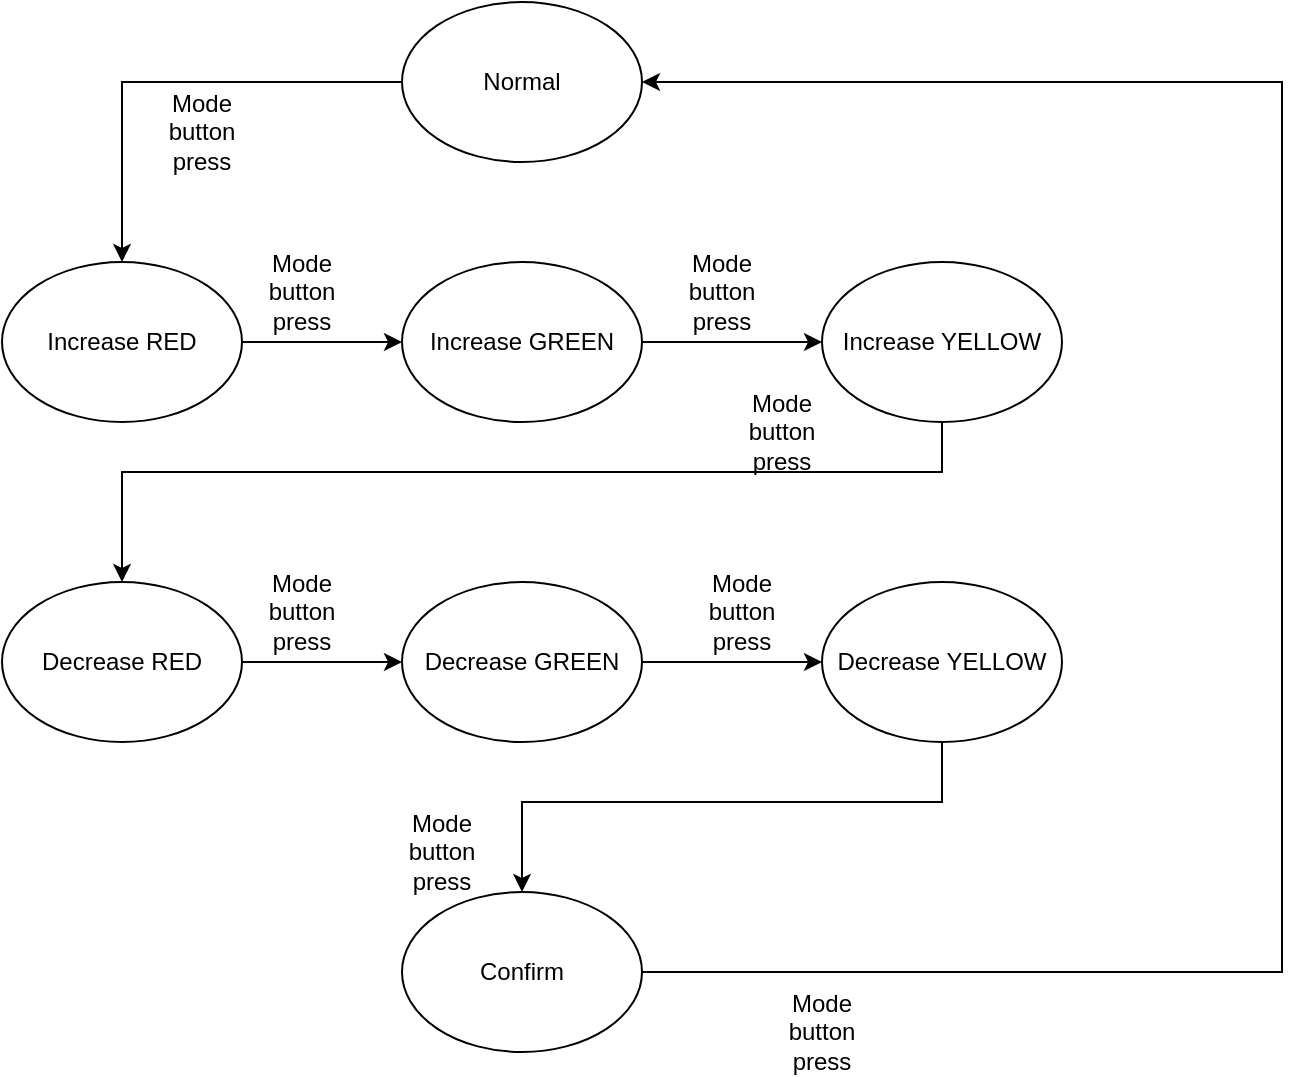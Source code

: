 <mxfile version="15.6.2" type="device"><diagram id="C5RBs43oDa-KdzZeNtuy" name="Page-1"><mxGraphModel dx="1209" dy="781" grid="1" gridSize="10" guides="1" tooltips="1" connect="1" arrows="1" fold="1" page="1" pageScale="1" pageWidth="827" pageHeight="1169" math="0" shadow="0"><root><mxCell id="WIyWlLk6GJQsqaUBKTNV-0"/><mxCell id="WIyWlLk6GJQsqaUBKTNV-1" parent="WIyWlLk6GJQsqaUBKTNV-0"/><mxCell id="euKhNkYHCzFwxLd2JpvG-7" style="edgeStyle=orthogonalEdgeStyle;rounded=0;orthogonalLoop=1;jettySize=auto;html=1;entryX=0.5;entryY=0;entryDx=0;entryDy=0;" edge="1" parent="WIyWlLk6GJQsqaUBKTNV-1" source="euKhNkYHCzFwxLd2JpvG-0" target="euKhNkYHCzFwxLd2JpvG-1"><mxGeometry relative="1" as="geometry"/></mxCell><mxCell id="euKhNkYHCzFwxLd2JpvG-0" value="Normal" style="ellipse;whiteSpace=wrap;html=1;" vertex="1" parent="WIyWlLk6GJQsqaUBKTNV-1"><mxGeometry x="340" y="60" width="120" height="80" as="geometry"/></mxCell><mxCell id="euKhNkYHCzFwxLd2JpvG-8" style="edgeStyle=orthogonalEdgeStyle;rounded=0;orthogonalLoop=1;jettySize=auto;html=1;entryX=0;entryY=0.5;entryDx=0;entryDy=0;" edge="1" parent="WIyWlLk6GJQsqaUBKTNV-1" source="euKhNkYHCzFwxLd2JpvG-1" target="euKhNkYHCzFwxLd2JpvG-2"><mxGeometry relative="1" as="geometry"/></mxCell><mxCell id="euKhNkYHCzFwxLd2JpvG-1" value="Increase RED" style="ellipse;whiteSpace=wrap;html=1;" vertex="1" parent="WIyWlLk6GJQsqaUBKTNV-1"><mxGeometry x="140" y="190" width="120" height="80" as="geometry"/></mxCell><mxCell id="euKhNkYHCzFwxLd2JpvG-9" style="edgeStyle=orthogonalEdgeStyle;rounded=0;orthogonalLoop=1;jettySize=auto;html=1;entryX=0;entryY=0.5;entryDx=0;entryDy=0;" edge="1" parent="WIyWlLk6GJQsqaUBKTNV-1" source="euKhNkYHCzFwxLd2JpvG-2" target="euKhNkYHCzFwxLd2JpvG-3"><mxGeometry relative="1" as="geometry"/></mxCell><mxCell id="euKhNkYHCzFwxLd2JpvG-2" value="Increase GREEN" style="ellipse;whiteSpace=wrap;html=1;" vertex="1" parent="WIyWlLk6GJQsqaUBKTNV-1"><mxGeometry x="340" y="190" width="120" height="80" as="geometry"/></mxCell><mxCell id="euKhNkYHCzFwxLd2JpvG-10" style="edgeStyle=orthogonalEdgeStyle;rounded=0;orthogonalLoop=1;jettySize=auto;html=1;entryX=0.5;entryY=0;entryDx=0;entryDy=0;" edge="1" parent="WIyWlLk6GJQsqaUBKTNV-1" source="euKhNkYHCzFwxLd2JpvG-3" target="euKhNkYHCzFwxLd2JpvG-4"><mxGeometry relative="1" as="geometry"><mxPoint x="280" y="320" as="targetPoint"/><Array as="points"><mxPoint x="610" y="295"/><mxPoint x="200" y="295"/></Array></mxGeometry></mxCell><mxCell id="euKhNkYHCzFwxLd2JpvG-3" value="Increase YELLOW" style="ellipse;whiteSpace=wrap;html=1;" vertex="1" parent="WIyWlLk6GJQsqaUBKTNV-1"><mxGeometry x="550" y="190" width="120" height="80" as="geometry"/></mxCell><mxCell id="euKhNkYHCzFwxLd2JpvG-11" style="edgeStyle=orthogonalEdgeStyle;rounded=0;orthogonalLoop=1;jettySize=auto;html=1;entryX=0;entryY=0.5;entryDx=0;entryDy=0;" edge="1" parent="WIyWlLk6GJQsqaUBKTNV-1" source="euKhNkYHCzFwxLd2JpvG-4" target="euKhNkYHCzFwxLd2JpvG-5"><mxGeometry relative="1" as="geometry"/></mxCell><mxCell id="euKhNkYHCzFwxLd2JpvG-4" value="Decrease RED" style="ellipse;whiteSpace=wrap;html=1;" vertex="1" parent="WIyWlLk6GJQsqaUBKTNV-1"><mxGeometry x="140" y="350" width="120" height="80" as="geometry"/></mxCell><mxCell id="euKhNkYHCzFwxLd2JpvG-12" style="edgeStyle=orthogonalEdgeStyle;rounded=0;orthogonalLoop=1;jettySize=auto;html=1;entryX=0;entryY=0.5;entryDx=0;entryDy=0;" edge="1" parent="WIyWlLk6GJQsqaUBKTNV-1" source="euKhNkYHCzFwxLd2JpvG-5" target="euKhNkYHCzFwxLd2JpvG-6"><mxGeometry relative="1" as="geometry"/></mxCell><mxCell id="euKhNkYHCzFwxLd2JpvG-5" value="Decrease GREEN" style="ellipse;whiteSpace=wrap;html=1;" vertex="1" parent="WIyWlLk6GJQsqaUBKTNV-1"><mxGeometry x="340" y="350" width="120" height="80" as="geometry"/></mxCell><mxCell id="euKhNkYHCzFwxLd2JpvG-13" style="edgeStyle=orthogonalEdgeStyle;rounded=0;orthogonalLoop=1;jettySize=auto;html=1;entryX=0.5;entryY=0;entryDx=0;entryDy=0;" edge="1" parent="WIyWlLk6GJQsqaUBKTNV-1" source="euKhNkYHCzFwxLd2JpvG-6" target="euKhNkYHCzFwxLd2JpvG-17"><mxGeometry relative="1" as="geometry"><mxPoint x="590" y="490" as="targetPoint"/><Array as="points"><mxPoint x="610" y="460"/><mxPoint x="400" y="460"/></Array></mxGeometry></mxCell><mxCell id="euKhNkYHCzFwxLd2JpvG-6" value="Decrease YELLOW" style="ellipse;whiteSpace=wrap;html=1;" vertex="1" parent="WIyWlLk6GJQsqaUBKTNV-1"><mxGeometry x="550" y="350" width="120" height="80" as="geometry"/></mxCell><mxCell id="euKhNkYHCzFwxLd2JpvG-18" style="edgeStyle=orthogonalEdgeStyle;rounded=0;orthogonalLoop=1;jettySize=auto;html=1;entryX=1;entryY=0.5;entryDx=0;entryDy=0;" edge="1" parent="WIyWlLk6GJQsqaUBKTNV-1" source="euKhNkYHCzFwxLd2JpvG-17" target="euKhNkYHCzFwxLd2JpvG-0"><mxGeometry relative="1" as="geometry"><mxPoint x="750" y="100" as="targetPoint"/><Array as="points"><mxPoint x="780" y="545"/><mxPoint x="780" y="100"/></Array></mxGeometry></mxCell><mxCell id="euKhNkYHCzFwxLd2JpvG-17" value="Confirm" style="ellipse;whiteSpace=wrap;html=1;" vertex="1" parent="WIyWlLk6GJQsqaUBKTNV-1"><mxGeometry x="340" y="505" width="120" height="80" as="geometry"/></mxCell><mxCell id="euKhNkYHCzFwxLd2JpvG-19" value="Mode button press" style="text;html=1;strokeColor=none;fillColor=none;align=center;verticalAlign=middle;whiteSpace=wrap;rounded=0;" vertex="1" parent="WIyWlLk6GJQsqaUBKTNV-1"><mxGeometry x="210" y="110" width="60" height="30" as="geometry"/></mxCell><mxCell id="euKhNkYHCzFwxLd2JpvG-20" value="Mode button press" style="text;html=1;strokeColor=none;fillColor=none;align=center;verticalAlign=middle;whiteSpace=wrap;rounded=0;" vertex="1" parent="WIyWlLk6GJQsqaUBKTNV-1"><mxGeometry x="260" y="190" width="60" height="30" as="geometry"/></mxCell><mxCell id="euKhNkYHCzFwxLd2JpvG-21" value="Mode button press" style="text;html=1;strokeColor=none;fillColor=none;align=center;verticalAlign=middle;whiteSpace=wrap;rounded=0;" vertex="1" parent="WIyWlLk6GJQsqaUBKTNV-1"><mxGeometry x="470" y="190" width="60" height="30" as="geometry"/></mxCell><mxCell id="euKhNkYHCzFwxLd2JpvG-22" value="Mode button press" style="text;html=1;strokeColor=none;fillColor=none;align=center;verticalAlign=middle;whiteSpace=wrap;rounded=0;" vertex="1" parent="WIyWlLk6GJQsqaUBKTNV-1"><mxGeometry x="500" y="260" width="60" height="30" as="geometry"/></mxCell><mxCell id="euKhNkYHCzFwxLd2JpvG-23" value="Mode button press" style="text;html=1;strokeColor=none;fillColor=none;align=center;verticalAlign=middle;whiteSpace=wrap;rounded=0;" vertex="1" parent="WIyWlLk6GJQsqaUBKTNV-1"><mxGeometry x="260" y="350" width="60" height="30" as="geometry"/></mxCell><mxCell id="euKhNkYHCzFwxLd2JpvG-24" value="Mode button press" style="text;html=1;strokeColor=none;fillColor=none;align=center;verticalAlign=middle;whiteSpace=wrap;rounded=0;" vertex="1" parent="WIyWlLk6GJQsqaUBKTNV-1"><mxGeometry x="480" y="350" width="60" height="30" as="geometry"/></mxCell><mxCell id="euKhNkYHCzFwxLd2JpvG-25" value="Mode button press" style="text;html=1;strokeColor=none;fillColor=none;align=center;verticalAlign=middle;whiteSpace=wrap;rounded=0;" vertex="1" parent="WIyWlLk6GJQsqaUBKTNV-1"><mxGeometry x="330" y="470" width="60" height="30" as="geometry"/></mxCell><mxCell id="euKhNkYHCzFwxLd2JpvG-26" value="Mode button press" style="text;html=1;strokeColor=none;fillColor=none;align=center;verticalAlign=middle;whiteSpace=wrap;rounded=0;" vertex="1" parent="WIyWlLk6GJQsqaUBKTNV-1"><mxGeometry x="520" y="560" width="60" height="30" as="geometry"/></mxCell></root></mxGraphModel></diagram></mxfile>